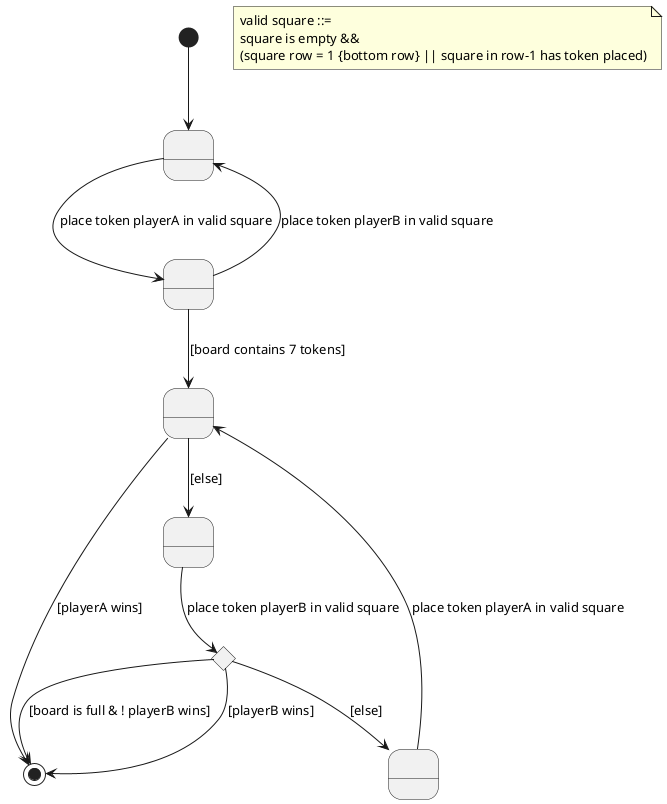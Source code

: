 @startuml

state " " as e0
state " " as e1
state " " as e2
state " " as e3
state c1 <<choice>>
state " " as e4


[*] --> e0
e0 --> e1 : place token playerA in valid square
e1 --> e2 : [board contains 7 tokens]
e1 --> e0 : place token playerB in valid square
e2 --> [*] : [playerA wins]
e2 --> e3 : [else]
e3 --> c1 : place token playerB in valid square
c1 --> [*] : [playerB wins]
c1 --> [*]: [board is full & ! playerB wins]
c1 --> e4 : [else]
e4--> e2 : place token playerA in valid square

note as ruleNote
valid square ::=
square is empty &&
(square row = 1 {bottom row} || square in row-1 has token placed)
end note




@enduml